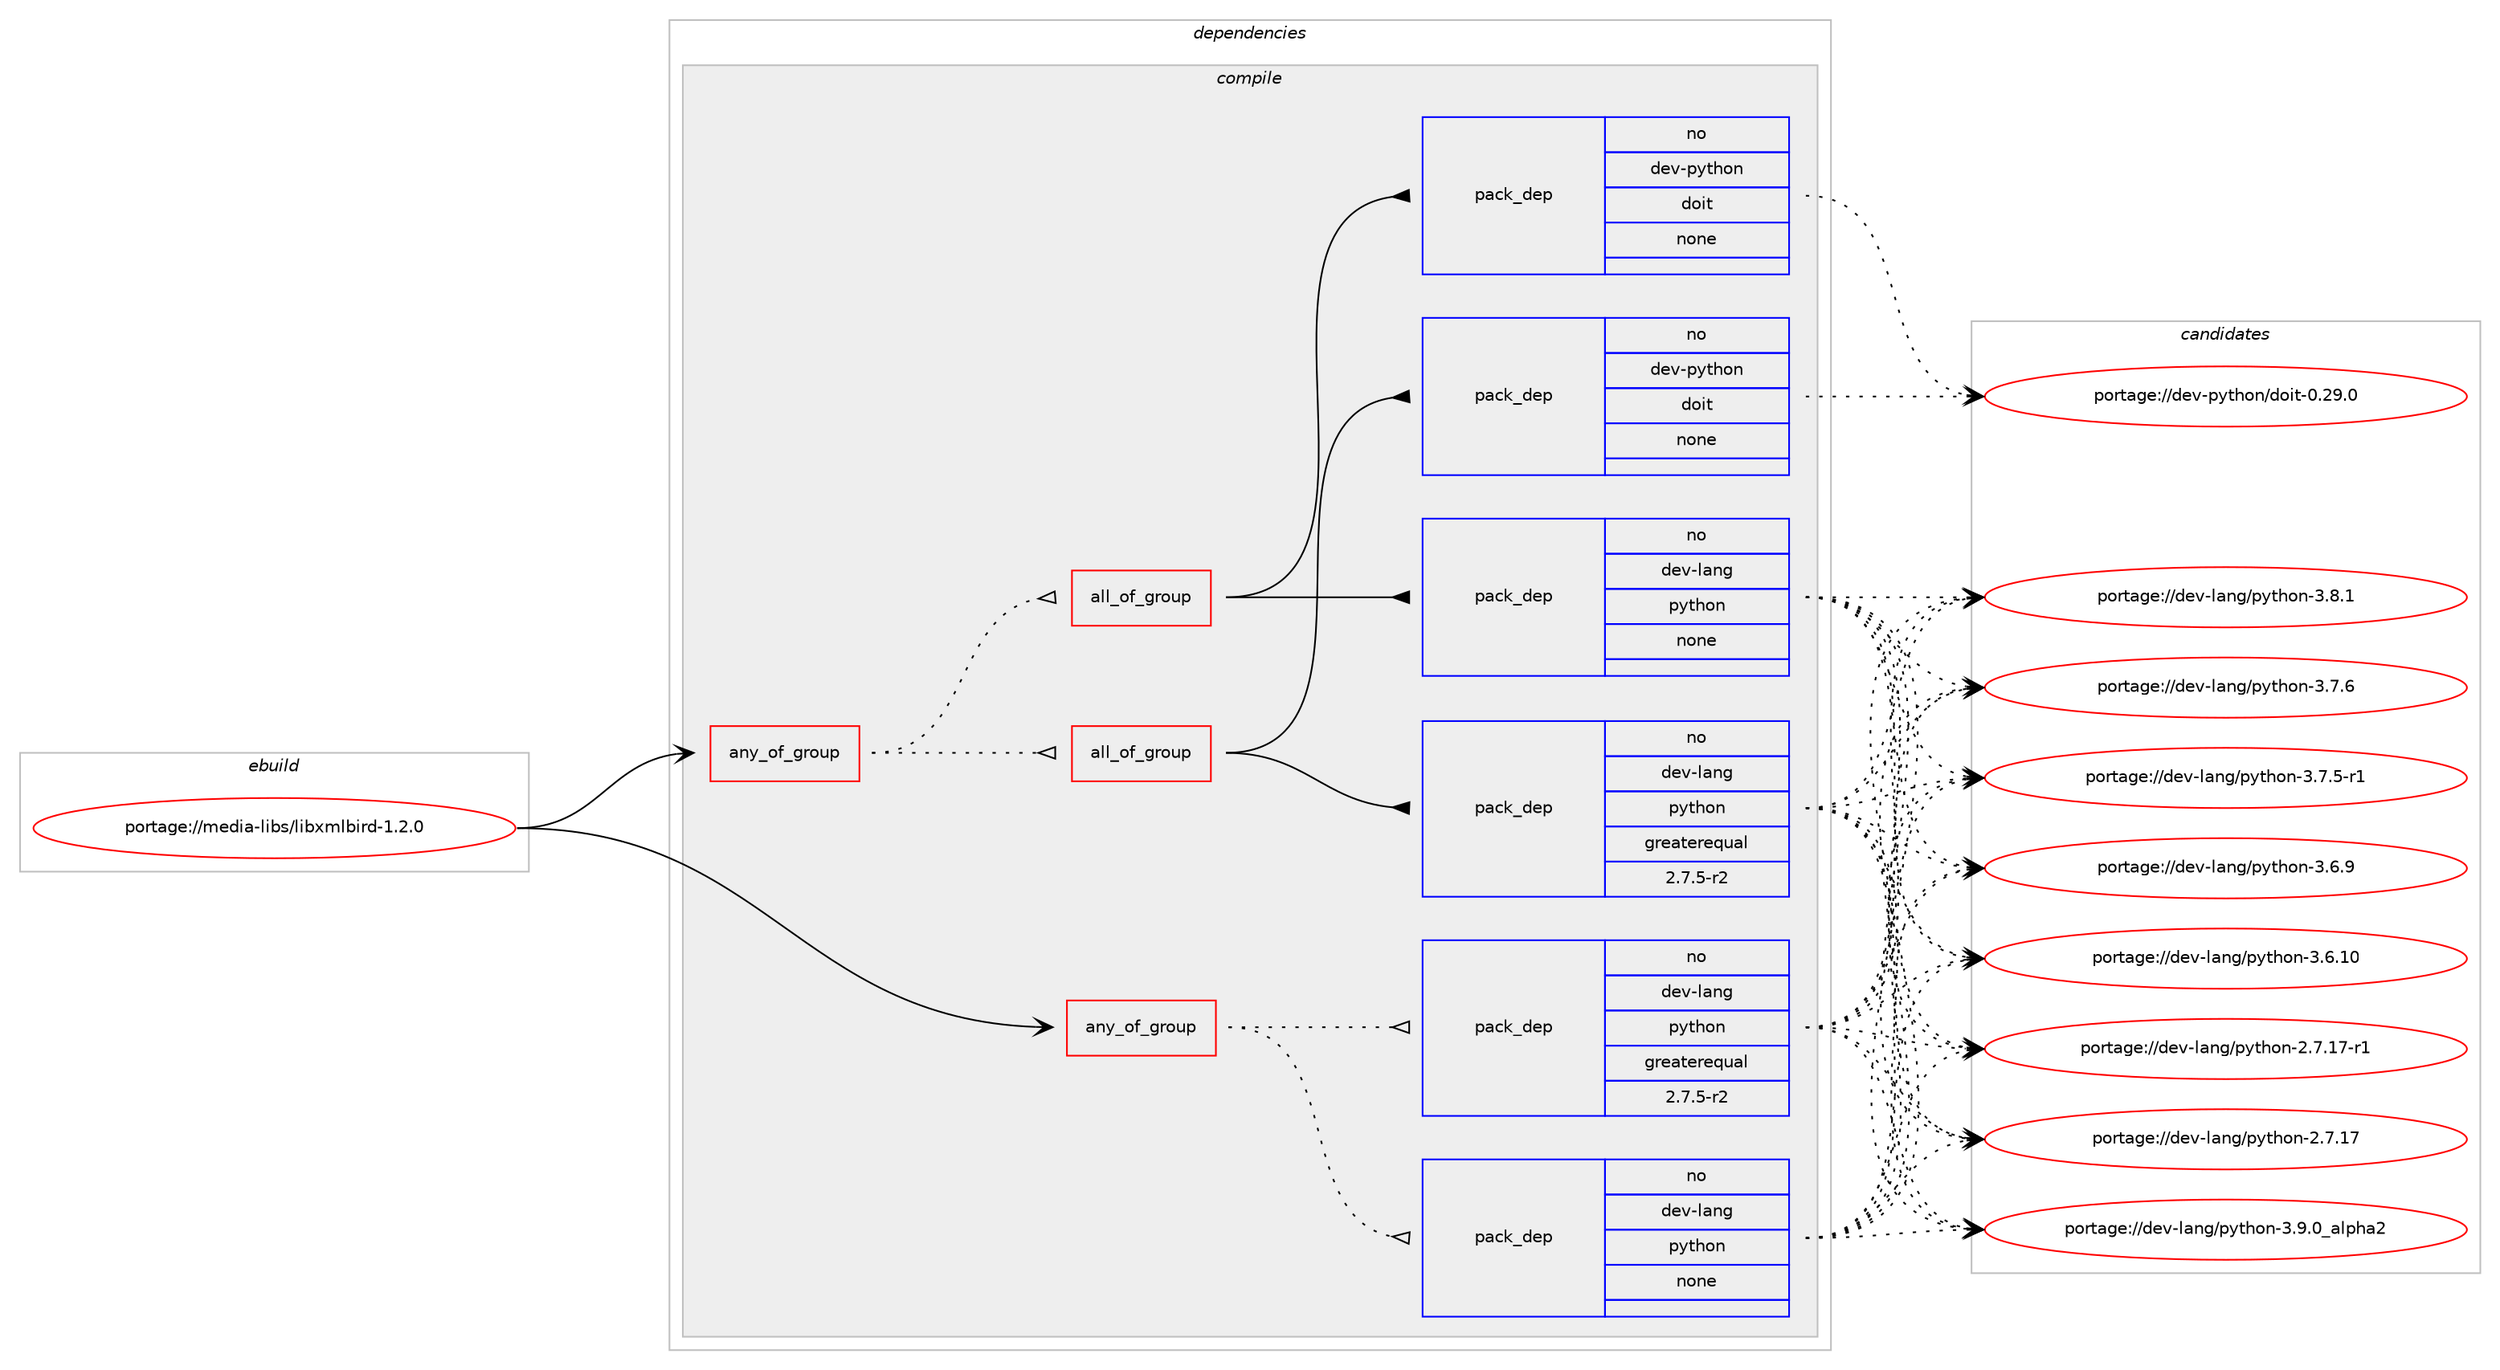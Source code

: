 digraph prolog {

# *************
# Graph options
# *************

newrank=true;
concentrate=true;
compound=true;
graph [rankdir=LR,fontname=Helvetica,fontsize=10,ranksep=1.5];#, ranksep=2.5, nodesep=0.2];
edge  [arrowhead=vee];
node  [fontname=Helvetica,fontsize=10];

# **********
# The ebuild
# **********

subgraph cluster_leftcol {
color=gray;
rank=same;
label=<<i>ebuild</i>>;
id [label="portage://media-libs/libxmlbird-1.2.0", color=red, width=4, href="../media-libs/libxmlbird-1.2.0.svg"];
}

# ****************
# The dependencies
# ****************

subgraph cluster_midcol {
color=gray;
label=<<i>dependencies</i>>;
subgraph cluster_compile {
fillcolor="#eeeeee";
style=filled;
label=<<i>compile</i>>;
subgraph any3082 {
dependency209561 [label=<<TABLE BORDER="0" CELLBORDER="1" CELLSPACING="0" CELLPADDING="4"><TR><TD CELLPADDING="10">any_of_group</TD></TR></TABLE>>, shape=none, color=red];subgraph all165 {
dependency209562 [label=<<TABLE BORDER="0" CELLBORDER="1" CELLSPACING="0" CELLPADDING="4"><TR><TD CELLPADDING="10">all_of_group</TD></TR></TABLE>>, shape=none, color=red];subgraph pack158546 {
dependency209563 [label=<<TABLE BORDER="0" CELLBORDER="1" CELLSPACING="0" CELLPADDING="4" WIDTH="220"><TR><TD ROWSPAN="6" CELLPADDING="30">pack_dep</TD></TR><TR><TD WIDTH="110">no</TD></TR><TR><TD>dev-lang</TD></TR><TR><TD>python</TD></TR><TR><TD>none</TD></TR><TR><TD></TD></TR></TABLE>>, shape=none, color=blue];
}
dependency209562:e -> dependency209563:w [weight=20,style="solid",arrowhead="inv"];
subgraph pack158547 {
dependency209564 [label=<<TABLE BORDER="0" CELLBORDER="1" CELLSPACING="0" CELLPADDING="4" WIDTH="220"><TR><TD ROWSPAN="6" CELLPADDING="30">pack_dep</TD></TR><TR><TD WIDTH="110">no</TD></TR><TR><TD>dev-python</TD></TR><TR><TD>doit</TD></TR><TR><TD>none</TD></TR><TR><TD></TD></TR></TABLE>>, shape=none, color=blue];
}
dependency209562:e -> dependency209564:w [weight=20,style="solid",arrowhead="inv"];
}
dependency209561:e -> dependency209562:w [weight=20,style="dotted",arrowhead="oinv"];
subgraph all166 {
dependency209565 [label=<<TABLE BORDER="0" CELLBORDER="1" CELLSPACING="0" CELLPADDING="4"><TR><TD CELLPADDING="10">all_of_group</TD></TR></TABLE>>, shape=none, color=red];subgraph pack158548 {
dependency209566 [label=<<TABLE BORDER="0" CELLBORDER="1" CELLSPACING="0" CELLPADDING="4" WIDTH="220"><TR><TD ROWSPAN="6" CELLPADDING="30">pack_dep</TD></TR><TR><TD WIDTH="110">no</TD></TR><TR><TD>dev-lang</TD></TR><TR><TD>python</TD></TR><TR><TD>greaterequal</TD></TR><TR><TD>2.7.5-r2</TD></TR></TABLE>>, shape=none, color=blue];
}
dependency209565:e -> dependency209566:w [weight=20,style="solid",arrowhead="inv"];
subgraph pack158549 {
dependency209567 [label=<<TABLE BORDER="0" CELLBORDER="1" CELLSPACING="0" CELLPADDING="4" WIDTH="220"><TR><TD ROWSPAN="6" CELLPADDING="30">pack_dep</TD></TR><TR><TD WIDTH="110">no</TD></TR><TR><TD>dev-python</TD></TR><TR><TD>doit</TD></TR><TR><TD>none</TD></TR><TR><TD></TD></TR></TABLE>>, shape=none, color=blue];
}
dependency209565:e -> dependency209567:w [weight=20,style="solid",arrowhead="inv"];
}
dependency209561:e -> dependency209565:w [weight=20,style="dotted",arrowhead="oinv"];
}
id:e -> dependency209561:w [weight=20,style="solid",arrowhead="vee"];
subgraph any3083 {
dependency209568 [label=<<TABLE BORDER="0" CELLBORDER="1" CELLSPACING="0" CELLPADDING="4"><TR><TD CELLPADDING="10">any_of_group</TD></TR></TABLE>>, shape=none, color=red];subgraph pack158550 {
dependency209569 [label=<<TABLE BORDER="0" CELLBORDER="1" CELLSPACING="0" CELLPADDING="4" WIDTH="220"><TR><TD ROWSPAN="6" CELLPADDING="30">pack_dep</TD></TR><TR><TD WIDTH="110">no</TD></TR><TR><TD>dev-lang</TD></TR><TR><TD>python</TD></TR><TR><TD>none</TD></TR><TR><TD></TD></TR></TABLE>>, shape=none, color=blue];
}
dependency209568:e -> dependency209569:w [weight=20,style="dotted",arrowhead="oinv"];
subgraph pack158551 {
dependency209570 [label=<<TABLE BORDER="0" CELLBORDER="1" CELLSPACING="0" CELLPADDING="4" WIDTH="220"><TR><TD ROWSPAN="6" CELLPADDING="30">pack_dep</TD></TR><TR><TD WIDTH="110">no</TD></TR><TR><TD>dev-lang</TD></TR><TR><TD>python</TD></TR><TR><TD>greaterequal</TD></TR><TR><TD>2.7.5-r2</TD></TR></TABLE>>, shape=none, color=blue];
}
dependency209568:e -> dependency209570:w [weight=20,style="dotted",arrowhead="oinv"];
}
id:e -> dependency209568:w [weight=20,style="solid",arrowhead="vee"];
}
subgraph cluster_compileandrun {
fillcolor="#eeeeee";
style=filled;
label=<<i>compile and run</i>>;
}
subgraph cluster_run {
fillcolor="#eeeeee";
style=filled;
label=<<i>run</i>>;
}
}

# **************
# The candidates
# **************

subgraph cluster_choices {
rank=same;
color=gray;
label=<<i>candidates</i>>;

subgraph choice158546 {
color=black;
nodesep=1;
choice10010111845108971101034711212111610411111045514657464895971081121049750 [label="portage://dev-lang/python-3.9.0_alpha2", color=red, width=4,href="../dev-lang/python-3.9.0_alpha2.svg"];
choice100101118451089711010347112121116104111110455146564649 [label="portage://dev-lang/python-3.8.1", color=red, width=4,href="../dev-lang/python-3.8.1.svg"];
choice100101118451089711010347112121116104111110455146554654 [label="portage://dev-lang/python-3.7.6", color=red, width=4,href="../dev-lang/python-3.7.6.svg"];
choice1001011184510897110103471121211161041111104551465546534511449 [label="portage://dev-lang/python-3.7.5-r1", color=red, width=4,href="../dev-lang/python-3.7.5-r1.svg"];
choice100101118451089711010347112121116104111110455146544657 [label="portage://dev-lang/python-3.6.9", color=red, width=4,href="../dev-lang/python-3.6.9.svg"];
choice10010111845108971101034711212111610411111045514654464948 [label="portage://dev-lang/python-3.6.10", color=red, width=4,href="../dev-lang/python-3.6.10.svg"];
choice100101118451089711010347112121116104111110455046554649554511449 [label="portage://dev-lang/python-2.7.17-r1", color=red, width=4,href="../dev-lang/python-2.7.17-r1.svg"];
choice10010111845108971101034711212111610411111045504655464955 [label="portage://dev-lang/python-2.7.17", color=red, width=4,href="../dev-lang/python-2.7.17.svg"];
dependency209563:e -> choice10010111845108971101034711212111610411111045514657464895971081121049750:w [style=dotted,weight="100"];
dependency209563:e -> choice100101118451089711010347112121116104111110455146564649:w [style=dotted,weight="100"];
dependency209563:e -> choice100101118451089711010347112121116104111110455146554654:w [style=dotted,weight="100"];
dependency209563:e -> choice1001011184510897110103471121211161041111104551465546534511449:w [style=dotted,weight="100"];
dependency209563:e -> choice100101118451089711010347112121116104111110455146544657:w [style=dotted,weight="100"];
dependency209563:e -> choice10010111845108971101034711212111610411111045514654464948:w [style=dotted,weight="100"];
dependency209563:e -> choice100101118451089711010347112121116104111110455046554649554511449:w [style=dotted,weight="100"];
dependency209563:e -> choice10010111845108971101034711212111610411111045504655464955:w [style=dotted,weight="100"];
}
subgraph choice158547 {
color=black;
nodesep=1;
choice100101118451121211161041111104710011110511645484650574648 [label="portage://dev-python/doit-0.29.0", color=red, width=4,href="../dev-python/doit-0.29.0.svg"];
dependency209564:e -> choice100101118451121211161041111104710011110511645484650574648:w [style=dotted,weight="100"];
}
subgraph choice158548 {
color=black;
nodesep=1;
choice10010111845108971101034711212111610411111045514657464895971081121049750 [label="portage://dev-lang/python-3.9.0_alpha2", color=red, width=4,href="../dev-lang/python-3.9.0_alpha2.svg"];
choice100101118451089711010347112121116104111110455146564649 [label="portage://dev-lang/python-3.8.1", color=red, width=4,href="../dev-lang/python-3.8.1.svg"];
choice100101118451089711010347112121116104111110455146554654 [label="portage://dev-lang/python-3.7.6", color=red, width=4,href="../dev-lang/python-3.7.6.svg"];
choice1001011184510897110103471121211161041111104551465546534511449 [label="portage://dev-lang/python-3.7.5-r1", color=red, width=4,href="../dev-lang/python-3.7.5-r1.svg"];
choice100101118451089711010347112121116104111110455146544657 [label="portage://dev-lang/python-3.6.9", color=red, width=4,href="../dev-lang/python-3.6.9.svg"];
choice10010111845108971101034711212111610411111045514654464948 [label="portage://dev-lang/python-3.6.10", color=red, width=4,href="../dev-lang/python-3.6.10.svg"];
choice100101118451089711010347112121116104111110455046554649554511449 [label="portage://dev-lang/python-2.7.17-r1", color=red, width=4,href="../dev-lang/python-2.7.17-r1.svg"];
choice10010111845108971101034711212111610411111045504655464955 [label="portage://dev-lang/python-2.7.17", color=red, width=4,href="../dev-lang/python-2.7.17.svg"];
dependency209566:e -> choice10010111845108971101034711212111610411111045514657464895971081121049750:w [style=dotted,weight="100"];
dependency209566:e -> choice100101118451089711010347112121116104111110455146564649:w [style=dotted,weight="100"];
dependency209566:e -> choice100101118451089711010347112121116104111110455146554654:w [style=dotted,weight="100"];
dependency209566:e -> choice1001011184510897110103471121211161041111104551465546534511449:w [style=dotted,weight="100"];
dependency209566:e -> choice100101118451089711010347112121116104111110455146544657:w [style=dotted,weight="100"];
dependency209566:e -> choice10010111845108971101034711212111610411111045514654464948:w [style=dotted,weight="100"];
dependency209566:e -> choice100101118451089711010347112121116104111110455046554649554511449:w [style=dotted,weight="100"];
dependency209566:e -> choice10010111845108971101034711212111610411111045504655464955:w [style=dotted,weight="100"];
}
subgraph choice158549 {
color=black;
nodesep=1;
choice100101118451121211161041111104710011110511645484650574648 [label="portage://dev-python/doit-0.29.0", color=red, width=4,href="../dev-python/doit-0.29.0.svg"];
dependency209567:e -> choice100101118451121211161041111104710011110511645484650574648:w [style=dotted,weight="100"];
}
subgraph choice158550 {
color=black;
nodesep=1;
choice10010111845108971101034711212111610411111045514657464895971081121049750 [label="portage://dev-lang/python-3.9.0_alpha2", color=red, width=4,href="../dev-lang/python-3.9.0_alpha2.svg"];
choice100101118451089711010347112121116104111110455146564649 [label="portage://dev-lang/python-3.8.1", color=red, width=4,href="../dev-lang/python-3.8.1.svg"];
choice100101118451089711010347112121116104111110455146554654 [label="portage://dev-lang/python-3.7.6", color=red, width=4,href="../dev-lang/python-3.7.6.svg"];
choice1001011184510897110103471121211161041111104551465546534511449 [label="portage://dev-lang/python-3.7.5-r1", color=red, width=4,href="../dev-lang/python-3.7.5-r1.svg"];
choice100101118451089711010347112121116104111110455146544657 [label="portage://dev-lang/python-3.6.9", color=red, width=4,href="../dev-lang/python-3.6.9.svg"];
choice10010111845108971101034711212111610411111045514654464948 [label="portage://dev-lang/python-3.6.10", color=red, width=4,href="../dev-lang/python-3.6.10.svg"];
choice100101118451089711010347112121116104111110455046554649554511449 [label="portage://dev-lang/python-2.7.17-r1", color=red, width=4,href="../dev-lang/python-2.7.17-r1.svg"];
choice10010111845108971101034711212111610411111045504655464955 [label="portage://dev-lang/python-2.7.17", color=red, width=4,href="../dev-lang/python-2.7.17.svg"];
dependency209569:e -> choice10010111845108971101034711212111610411111045514657464895971081121049750:w [style=dotted,weight="100"];
dependency209569:e -> choice100101118451089711010347112121116104111110455146564649:w [style=dotted,weight="100"];
dependency209569:e -> choice100101118451089711010347112121116104111110455146554654:w [style=dotted,weight="100"];
dependency209569:e -> choice1001011184510897110103471121211161041111104551465546534511449:w [style=dotted,weight="100"];
dependency209569:e -> choice100101118451089711010347112121116104111110455146544657:w [style=dotted,weight="100"];
dependency209569:e -> choice10010111845108971101034711212111610411111045514654464948:w [style=dotted,weight="100"];
dependency209569:e -> choice100101118451089711010347112121116104111110455046554649554511449:w [style=dotted,weight="100"];
dependency209569:e -> choice10010111845108971101034711212111610411111045504655464955:w [style=dotted,weight="100"];
}
subgraph choice158551 {
color=black;
nodesep=1;
choice10010111845108971101034711212111610411111045514657464895971081121049750 [label="portage://dev-lang/python-3.9.0_alpha2", color=red, width=4,href="../dev-lang/python-3.9.0_alpha2.svg"];
choice100101118451089711010347112121116104111110455146564649 [label="portage://dev-lang/python-3.8.1", color=red, width=4,href="../dev-lang/python-3.8.1.svg"];
choice100101118451089711010347112121116104111110455146554654 [label="portage://dev-lang/python-3.7.6", color=red, width=4,href="../dev-lang/python-3.7.6.svg"];
choice1001011184510897110103471121211161041111104551465546534511449 [label="portage://dev-lang/python-3.7.5-r1", color=red, width=4,href="../dev-lang/python-3.7.5-r1.svg"];
choice100101118451089711010347112121116104111110455146544657 [label="portage://dev-lang/python-3.6.9", color=red, width=4,href="../dev-lang/python-3.6.9.svg"];
choice10010111845108971101034711212111610411111045514654464948 [label="portage://dev-lang/python-3.6.10", color=red, width=4,href="../dev-lang/python-3.6.10.svg"];
choice100101118451089711010347112121116104111110455046554649554511449 [label="portage://dev-lang/python-2.7.17-r1", color=red, width=4,href="../dev-lang/python-2.7.17-r1.svg"];
choice10010111845108971101034711212111610411111045504655464955 [label="portage://dev-lang/python-2.7.17", color=red, width=4,href="../dev-lang/python-2.7.17.svg"];
dependency209570:e -> choice10010111845108971101034711212111610411111045514657464895971081121049750:w [style=dotted,weight="100"];
dependency209570:e -> choice100101118451089711010347112121116104111110455146564649:w [style=dotted,weight="100"];
dependency209570:e -> choice100101118451089711010347112121116104111110455146554654:w [style=dotted,weight="100"];
dependency209570:e -> choice1001011184510897110103471121211161041111104551465546534511449:w [style=dotted,weight="100"];
dependency209570:e -> choice100101118451089711010347112121116104111110455146544657:w [style=dotted,weight="100"];
dependency209570:e -> choice10010111845108971101034711212111610411111045514654464948:w [style=dotted,weight="100"];
dependency209570:e -> choice100101118451089711010347112121116104111110455046554649554511449:w [style=dotted,weight="100"];
dependency209570:e -> choice10010111845108971101034711212111610411111045504655464955:w [style=dotted,weight="100"];
}
}

}
